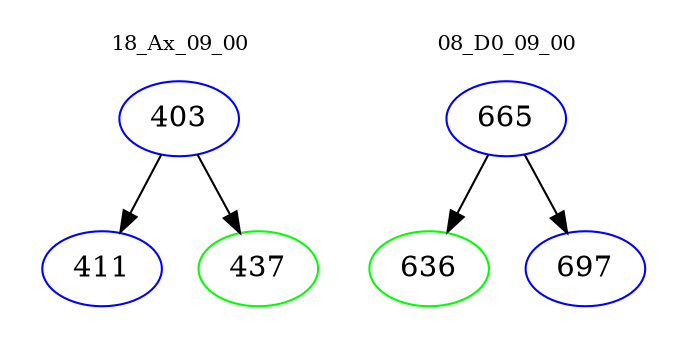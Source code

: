 digraph{
subgraph cluster_0 {
color = white
label = "18_Ax_09_00";
fontsize=10;
T0_403 [label="403", color="blue"]
T0_403 -> T0_411 [color="black"]
T0_411 [label="411", color="blue"]
T0_403 -> T0_437 [color="black"]
T0_437 [label="437", color="green"]
}
subgraph cluster_1 {
color = white
label = "08_D0_09_00";
fontsize=10;
T1_665 [label="665", color="blue"]
T1_665 -> T1_636 [color="black"]
T1_636 [label="636", color="green"]
T1_665 -> T1_697 [color="black"]
T1_697 [label="697", color="blue"]
}
}
